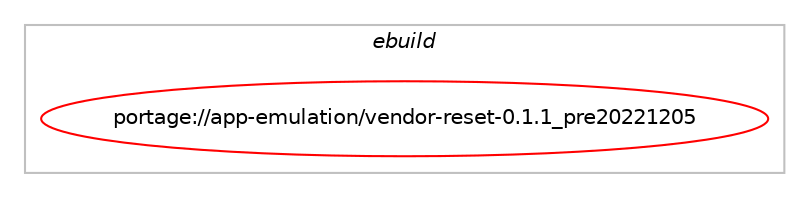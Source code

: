 digraph prolog {

# *************
# Graph options
# *************

newrank=true;
concentrate=true;
compound=true;
graph [rankdir=LR,fontname=Helvetica,fontsize=10,ranksep=1.5];#, ranksep=2.5, nodesep=0.2];
edge  [arrowhead=vee];
node  [fontname=Helvetica,fontsize=10];

# **********
# The ebuild
# **********

subgraph cluster_leftcol {
color=gray;
label=<<i>ebuild</i>>;
id [label="portage://app-emulation/vendor-reset-0.1.1_pre20221205", color=red, width=4, href="../app-emulation/vendor-reset-0.1.1_pre20221205.svg"];
}

# ****************
# The dependencies
# ****************

subgraph cluster_midcol {
color=gray;
label=<<i>dependencies</i>>;
subgraph cluster_compile {
fillcolor="#eeeeee";
style=filled;
label=<<i>compile</i>>;
# *** BEGIN UNKNOWN DEPENDENCY TYPE (TODO) ***
# id -> equal(use_conditional_group(positive,kernel_linux,portage://app-emulation/vendor-reset-0.1.1_pre20221205,[package_dependency(portage://app-emulation/vendor-reset-0.1.1_pre20221205,install,no,sys-apps,kmod,none,[,,],[],[use(enable(tools),none)]),use_conditional_group(positive,dist-kernel,portage://app-emulation/vendor-reset-0.1.1_pre20221205,[package_dependency(portage://app-emulation/vendor-reset-0.1.1_pre20221205,install,no,virtual,dist-kernel,none,[,,],any_same_slot,[])])]))
# *** END UNKNOWN DEPENDENCY TYPE (TODO) ***

# *** BEGIN UNKNOWN DEPENDENCY TYPE (TODO) ***
# id -> equal(use_conditional_group(positive,kernel_linux,portage://app-emulation/vendor-reset-0.1.1_pre20221205,[package_dependency(portage://app-emulation/vendor-reset-0.1.1_pre20221205,install,no,virtual,linux-sources,none,[,,],[],[]),package_dependency(portage://app-emulation/vendor-reset-0.1.1_pre20221205,install,no,virtual,libelf,none,[,,],[],[])]))
# *** END UNKNOWN DEPENDENCY TYPE (TODO) ***

}
subgraph cluster_compileandrun {
fillcolor="#eeeeee";
style=filled;
label=<<i>compile and run</i>>;
}
subgraph cluster_run {
fillcolor="#eeeeee";
style=filled;
label=<<i>run</i>>;
# *** BEGIN UNKNOWN DEPENDENCY TYPE (TODO) ***
# id -> equal(use_conditional_group(positive,kernel_linux,portage://app-emulation/vendor-reset-0.1.1_pre20221205,[package_dependency(portage://app-emulation/vendor-reset-0.1.1_pre20221205,run,no,sys-apps,kmod,none,[,,],[],[use(enable(tools),none)]),use_conditional_group(positive,dist-kernel,portage://app-emulation/vendor-reset-0.1.1_pre20221205,[package_dependency(portage://app-emulation/vendor-reset-0.1.1_pre20221205,run,no,virtual,dist-kernel,none,[,,],any_same_slot,[])])]))
# *** END UNKNOWN DEPENDENCY TYPE (TODO) ***

}
}

# **************
# The candidates
# **************

subgraph cluster_choices {
rank=same;
color=gray;
label=<<i>candidates</i>>;

}

}
